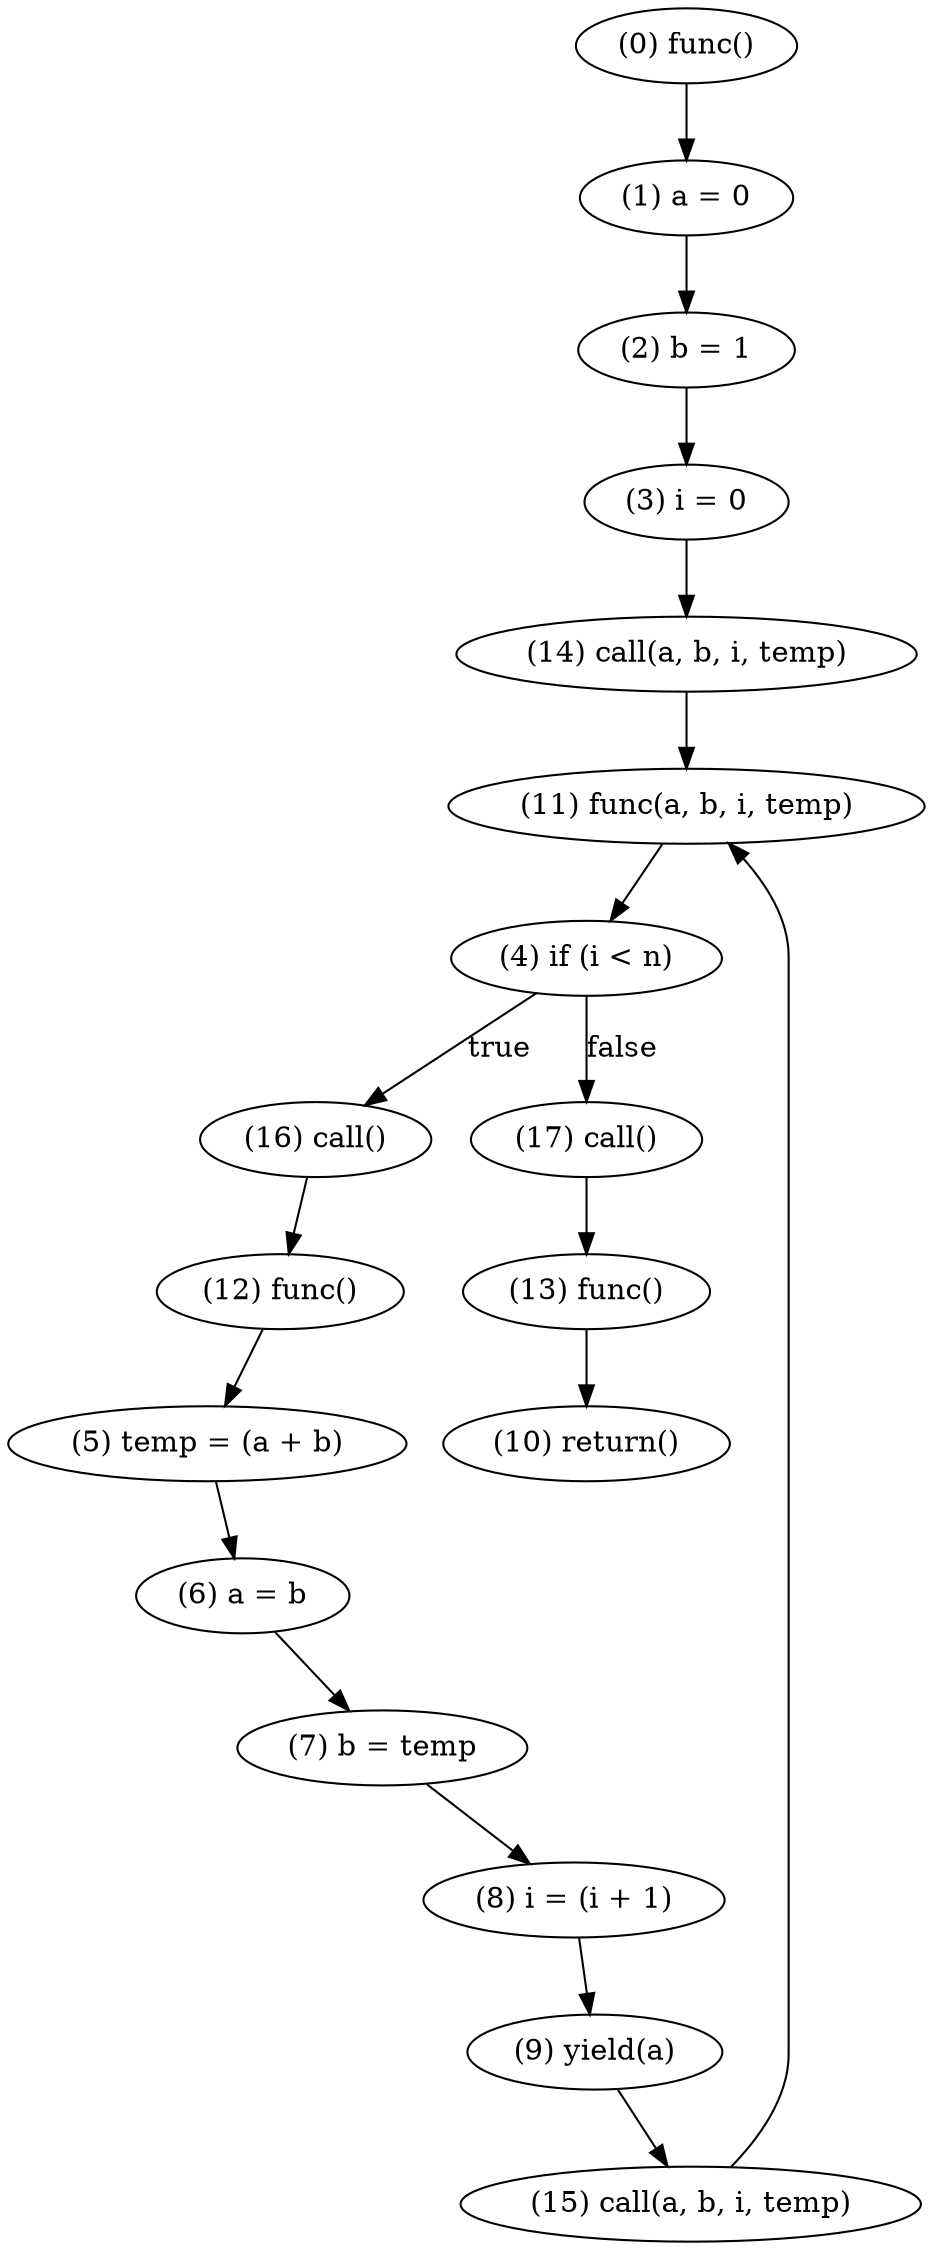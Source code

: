 digraph {
    0 [ label = "(0) func()" ]
    1 [ label = "(1) a = 0" ]
    2 [ label = "(2) b = 1" ]
    3 [ label = "(3) i = 0" ]
    4 [ label = "(4) if (i < n)" ]
    5 [ label = "(5) temp = (a + b)" ]
    6 [ label = "(6) a = b" ]
    7 [ label = "(7) b = temp" ]
    8 [ label = "(8) i = (i + 1)" ]
    9 [ label = "(9) yield(a)" ]
    10 [ label = "(10) return()" ]
    11 [ label = "(11) func(a, b, i, temp)" ]
    12 [ label = "(12) func()" ]
    13 [ label = "(13) func()" ]
    14 [ label = "(14) call(a, b, i, temp)" ]
    15 [ label = "(15) call(a, b, i, temp)" ]
    16 [ label = "(16) call()" ]
    17 [ label = "(17) call()" ]
    0 -> 1 [ label = "" ]
    1 -> 2 [ label = "" ]
    2 -> 3 [ label = "" ]
    3 -> 14 [ label = "" ]
    4 -> 17 [ label = "false" ]
    4 -> 16 [ label = "true" ]
    5 -> 6 [ label = "" ]
    6 -> 7 [ label = "" ]
    7 -> 8 [ label = "" ]
    8 -> 9 [ label = "" ]
    9 -> 15 [ label = "" ]
    11 -> 4 [ label = "" ]
    12 -> 5 [ label = "" ]
    13 -> 10 [ label = "" ]
    14 -> 11 [ label = "" ]
    15 -> 11 [ label = "" ]
    16 -> 12 [ label = "" ]
    17 -> 13 [ label = "" ]
}
